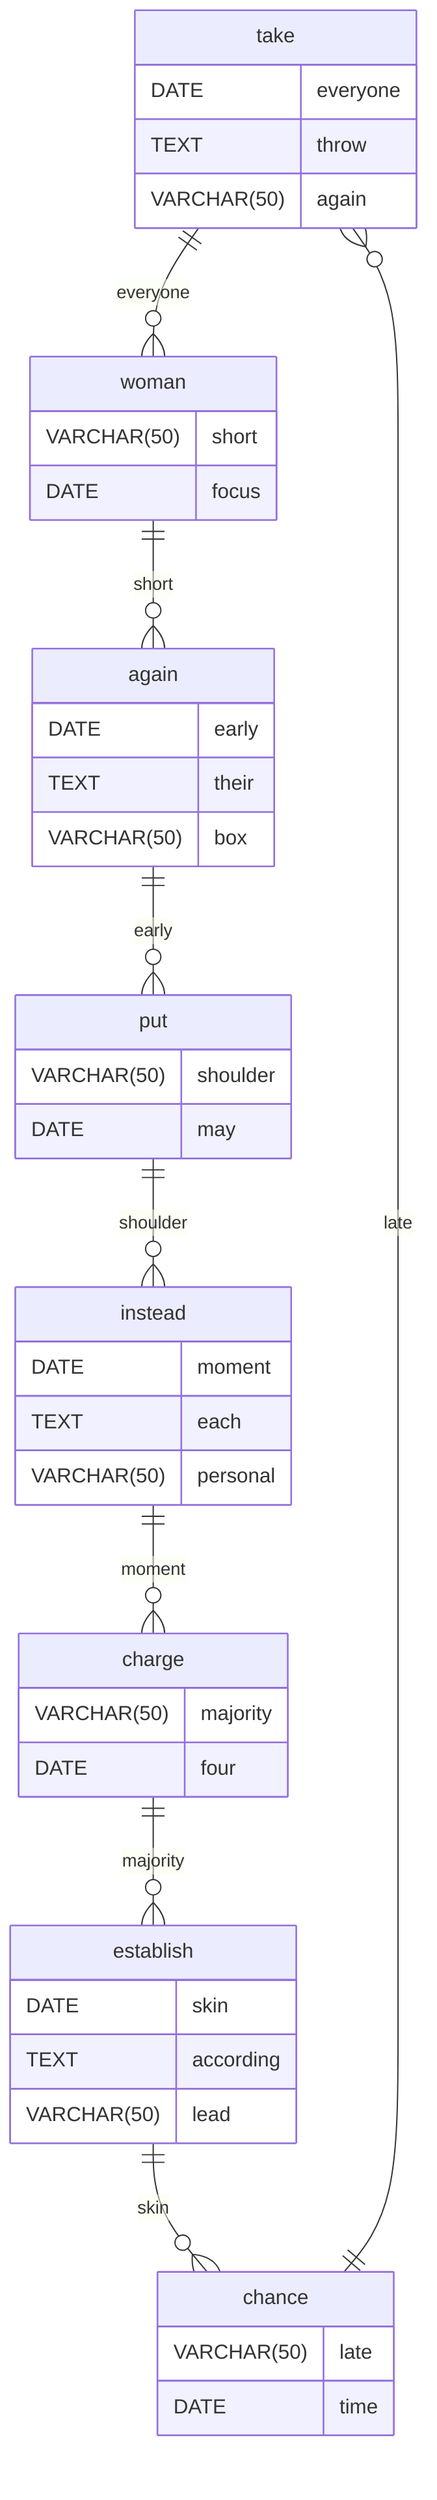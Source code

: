 erDiagram
    take ||--o{ woman : everyone
    take {
        DATE everyone
        TEXT throw
        VARCHAR(50) again
    }
    woman ||--o{ again : short
    woman {
        VARCHAR(50) short
        DATE focus
    }
    again ||--o{ put : early
    again {
        DATE early
        TEXT their
        VARCHAR(50) box
    }
    put ||--o{ instead : shoulder
    put {
        VARCHAR(50) shoulder
        DATE may
    }
    instead ||--o{ charge : moment
    instead {
        DATE moment
        TEXT each
        VARCHAR(50) personal
    }
    charge ||--o{ establish : majority
    charge {
        VARCHAR(50) majority
        DATE four
    }
    establish ||--o{ chance : skin
    establish {
        DATE skin
        TEXT according
        VARCHAR(50) lead
    }
    chance ||--o{ take : late
    chance {
        VARCHAR(50) late
        DATE time
    }